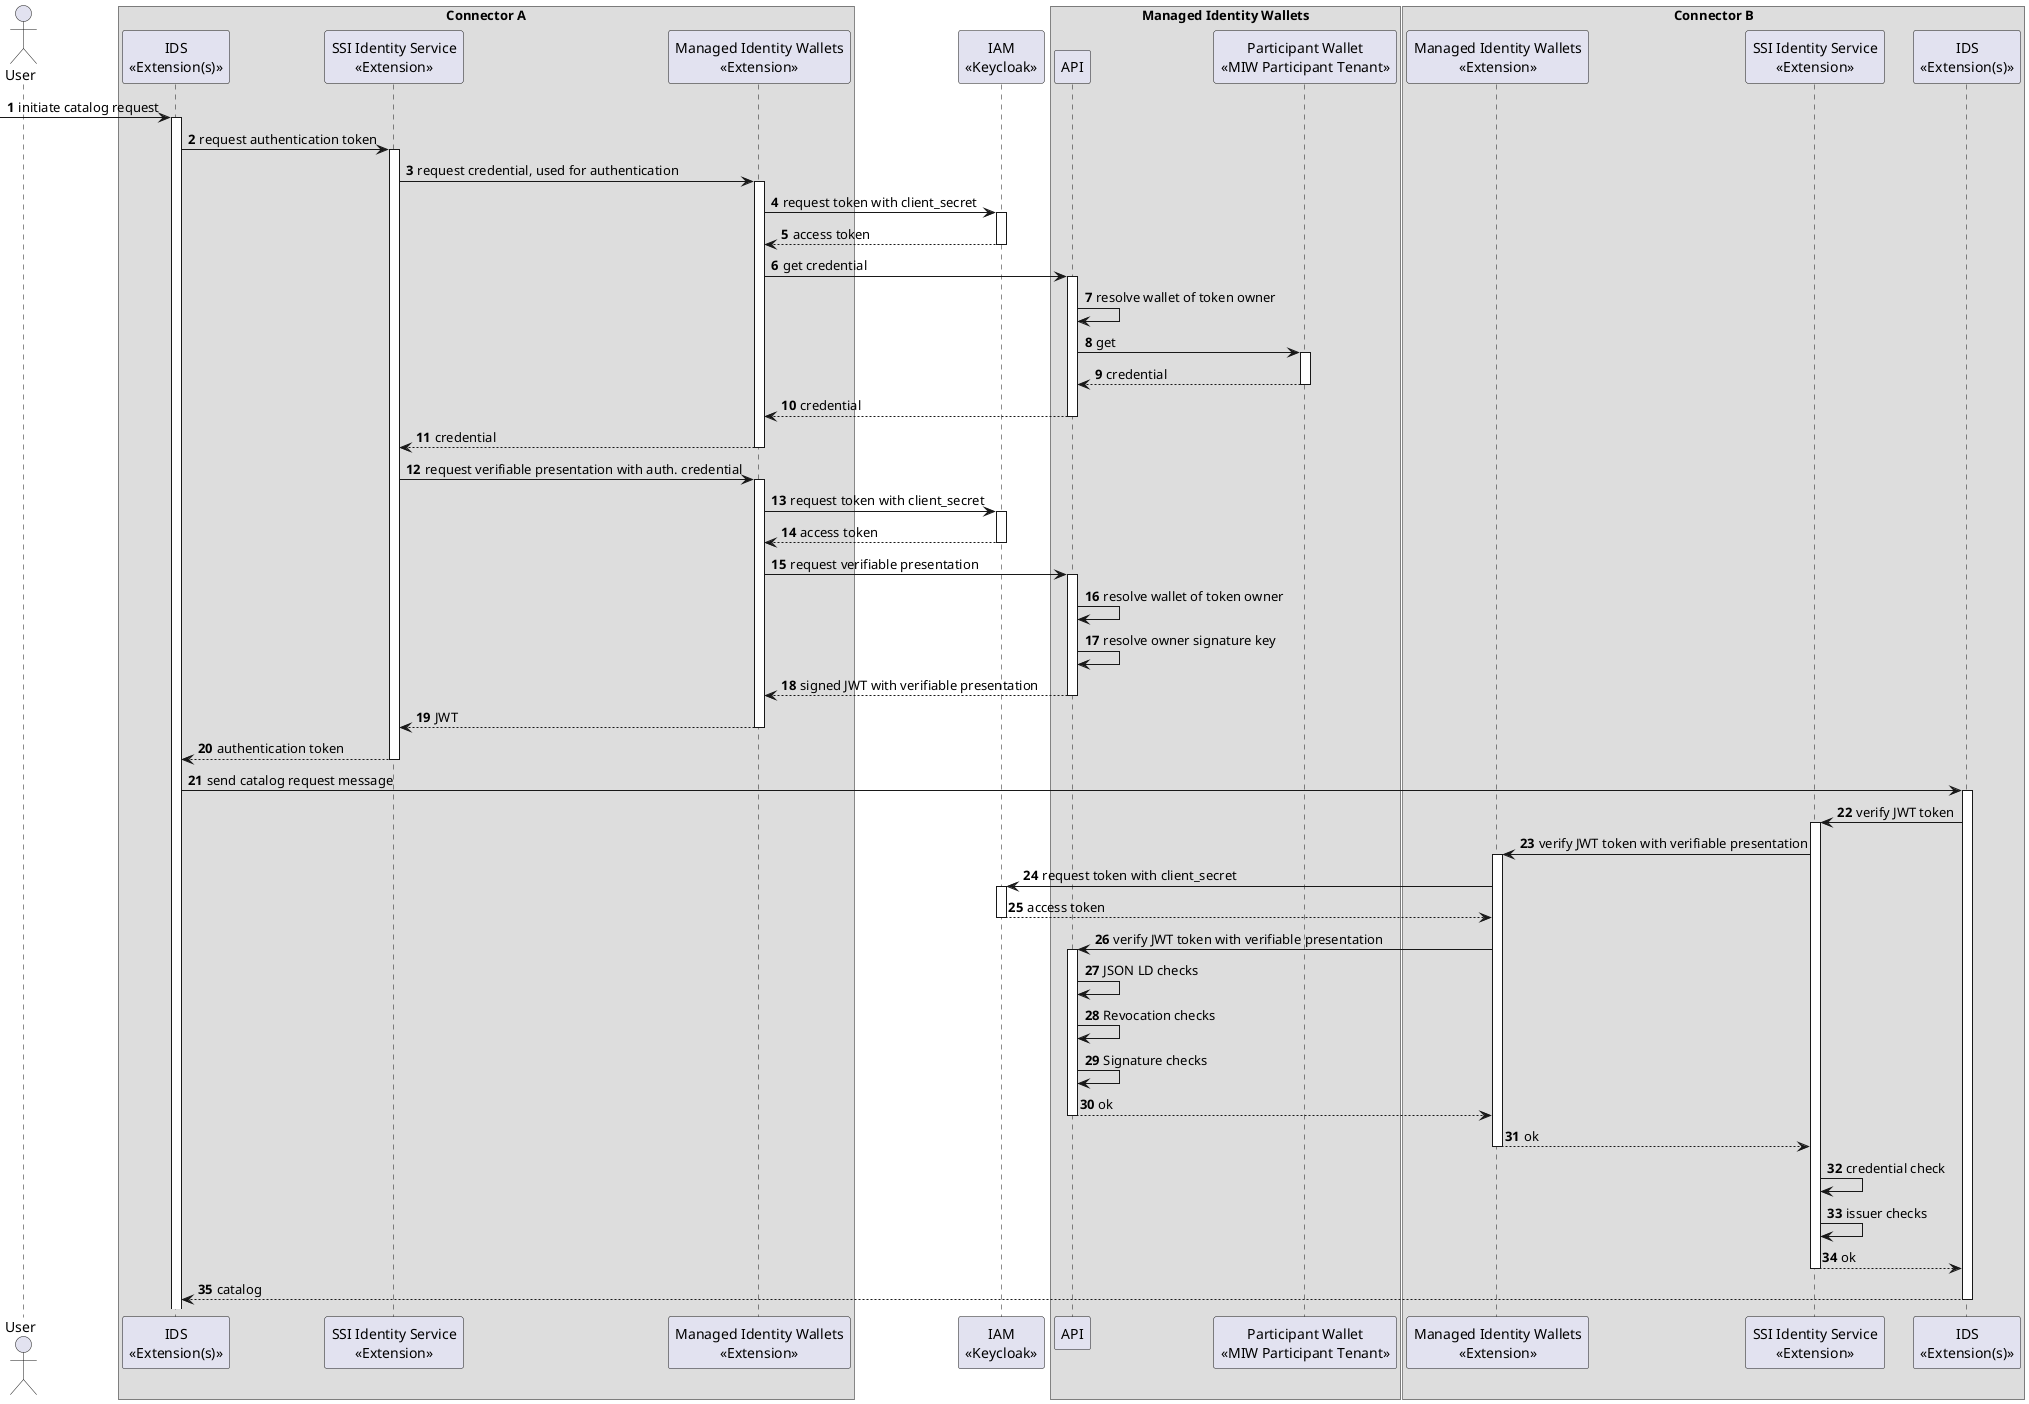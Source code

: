 @startuml

' TODO Add Copyright Header

autonumber

actor User as USER

box Connector A
    participant "IDS\n<<Extension(s)>>" as IDS_EXT_A
    participant "SSI Identity Service\n<<Extension>>" as SSI_IAM_EXT_A
    participant "Managed Identity Wallets\n<<Extension>>" as MIW_EXT_A
end box

participant "IAM\n<<Keycloak>>" as IAM

box "Managed Identity Wallets"
    participant "API" as MIW_API
    participant "Participant Wallet\n<<MIW Participant Tenant>>" as MIW_Participant
end box

box Connector B
    participant "Managed Identity Wallets\n<<Extension>>" as MIW_EXT_B
    participant "SSI Identity Service\n<<Extension>>" as SSI_IAM_EXT_B
    participant "IDS\n<<Extension(s)>>" as IDS_EXT_B
end box

-> IDS_EXT_A ++ : initiate catalog request
    IDS_EXT_A -> SSI_IAM_EXT_A ++ : request authentication token
    SSI_IAM_EXT_A -> MIW_EXT_A ++ : request credential, used for authentication
        MIW_EXT_A -> IAM ++: request token with client_secret
        return access token

        MIW_EXT_A -> MIW_API ++: get credential
            MIW_API -> MIW_API : resolve wallet of token owner
            MIW_API -> MIW_Participant ++ : get
            return credential
        return credential
    return credential

    SSI_IAM_EXT_A -> MIW_EXT_A ++ : request verifiable presentation with auth. credential
        MIW_EXT_A -> IAM ++: request token with client_secret
        return access token
        MIW_EXT_A -> MIW_API ++ : request verifiable presentation
            MIW_API -> MIW_API : resolve wallet of token owner
            MIW_API -> MIW_API : resolve owner signature key
        return signed JWT with verifiable presentation
    return JWT
return authentication token

IDS_EXT_A -> IDS_EXT_B ++ : send catalog request message
    IDS_EXT_B -> SSI_IAM_EXT_B ++ : verify JWT token
    SSI_IAM_EXT_B -> MIW_EXT_B ++ : verify JWT token with verifiable presentation
        MIW_EXT_B -> IAM ++: request token with client_secret
        return access token
        MIW_EXT_B -> MIW_API ++ : verify JWT token with verifiable presentation
            MIW_API -> MIW_API : JSON LD checks
            MIW_API -> MIW_API : Revocation checks
            MIW_API -> MIW_API : Signature checks
            return ok
        return ok
        SSI_IAM_EXT_B -> SSI_IAM_EXT_B : credential check
        SSI_IAM_EXT_B -> SSI_IAM_EXT_B : issuer checks
        return ok
return catalog


@enduml